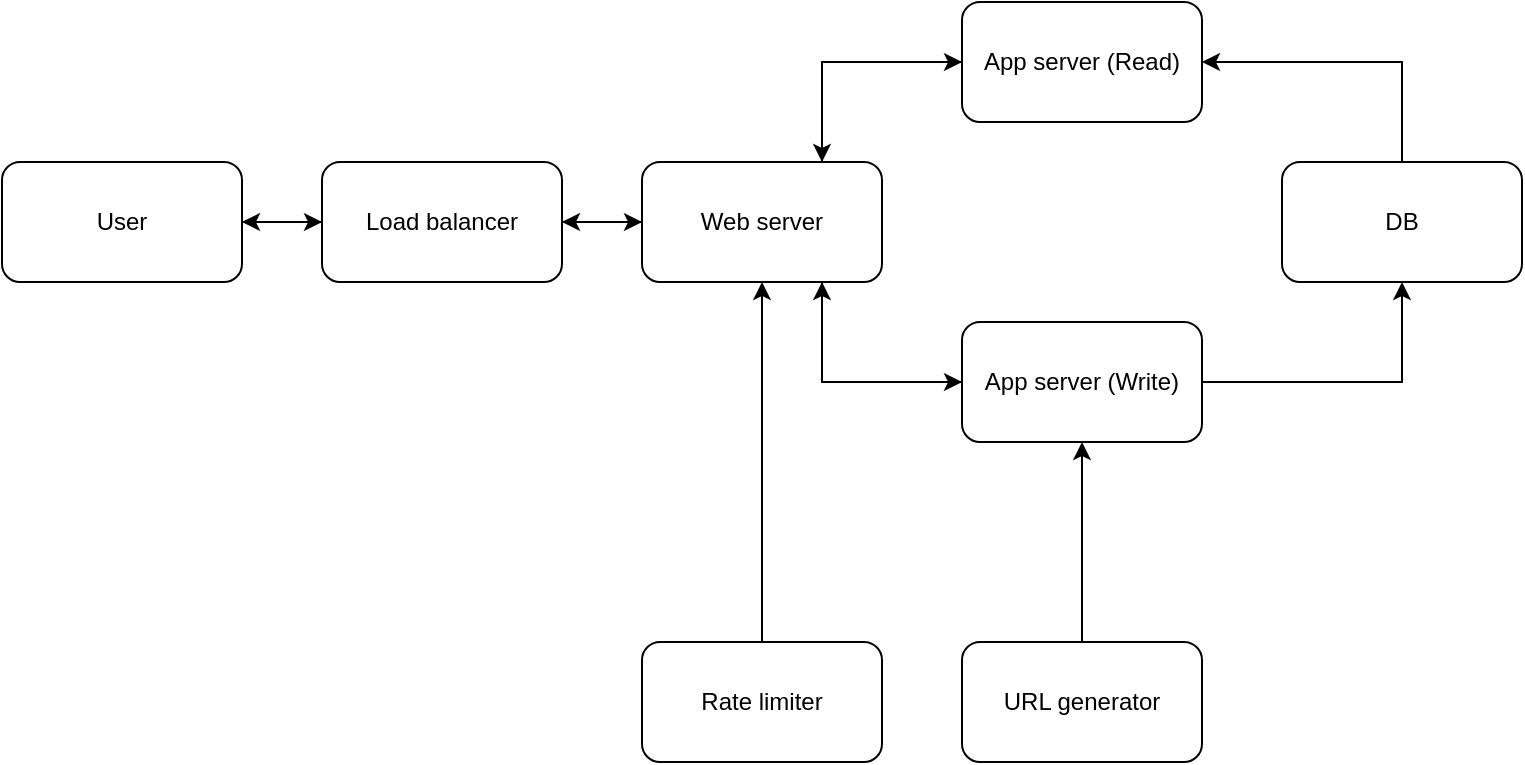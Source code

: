 <mxfile version="20.7.4" type="device"><diagram id="JJoEpRGihAE5Xga6SS9n" name="Page-1"><mxGraphModel dx="882" dy="596" grid="1" gridSize="10" guides="1" tooltips="1" connect="1" arrows="1" fold="1" page="1" pageScale="1" pageWidth="850" pageHeight="1100" math="0" shadow="0"><root><mxCell id="0"/><mxCell id="1" parent="0"/><mxCell id="ZhWPh01iCtjGR39TYBEf-11" style="edgeStyle=orthogonalEdgeStyle;rounded=0;orthogonalLoop=1;jettySize=auto;html=1;exitX=1;exitY=0.5;exitDx=0;exitDy=0;entryX=0;entryY=0.5;entryDx=0;entryDy=0;" edge="1" parent="1" source="ZhWPh01iCtjGR39TYBEf-1" target="ZhWPh01iCtjGR39TYBEf-2"><mxGeometry relative="1" as="geometry"/></mxCell><mxCell id="ZhWPh01iCtjGR39TYBEf-1" value="User" style="rounded=1;whiteSpace=wrap;html=1;" vertex="1" parent="1"><mxGeometry x="40" y="160" width="120" height="60" as="geometry"/></mxCell><mxCell id="ZhWPh01iCtjGR39TYBEf-12" style="edgeStyle=orthogonalEdgeStyle;rounded=0;orthogonalLoop=1;jettySize=auto;html=1;exitX=1;exitY=0.5;exitDx=0;exitDy=0;entryX=0;entryY=0.5;entryDx=0;entryDy=0;" edge="1" parent="1" source="ZhWPh01iCtjGR39TYBEf-2" target="ZhWPh01iCtjGR39TYBEf-8"><mxGeometry relative="1" as="geometry"/></mxCell><mxCell id="ZhWPh01iCtjGR39TYBEf-22" style="edgeStyle=orthogonalEdgeStyle;rounded=0;orthogonalLoop=1;jettySize=auto;html=1;exitX=0;exitY=0.5;exitDx=0;exitDy=0;entryX=1;entryY=0.5;entryDx=0;entryDy=0;" edge="1" parent="1" source="ZhWPh01iCtjGR39TYBEf-2" target="ZhWPh01iCtjGR39TYBEf-1"><mxGeometry relative="1" as="geometry"/></mxCell><mxCell id="ZhWPh01iCtjGR39TYBEf-2" value="Load balancer" style="rounded=1;whiteSpace=wrap;html=1;" vertex="1" parent="1"><mxGeometry x="200" y="160" width="120" height="60" as="geometry"/></mxCell><mxCell id="ZhWPh01iCtjGR39TYBEf-20" style="edgeStyle=orthogonalEdgeStyle;rounded=0;orthogonalLoop=1;jettySize=auto;html=1;exitX=0;exitY=0.5;exitDx=0;exitDy=0;entryX=0.75;entryY=0;entryDx=0;entryDy=0;" edge="1" parent="1" source="ZhWPh01iCtjGR39TYBEf-3" target="ZhWPh01iCtjGR39TYBEf-8"><mxGeometry relative="1" as="geometry"/></mxCell><mxCell id="ZhWPh01iCtjGR39TYBEf-3" value="App server (Read)" style="rounded=1;whiteSpace=wrap;html=1;" vertex="1" parent="1"><mxGeometry x="520" y="80" width="120" height="60" as="geometry"/></mxCell><mxCell id="ZhWPh01iCtjGR39TYBEf-18" style="edgeStyle=orthogonalEdgeStyle;rounded=0;orthogonalLoop=1;jettySize=auto;html=1;exitX=0;exitY=0.5;exitDx=0;exitDy=0;entryX=0.75;entryY=1;entryDx=0;entryDy=0;" edge="1" parent="1" source="ZhWPh01iCtjGR39TYBEf-4" target="ZhWPh01iCtjGR39TYBEf-8"><mxGeometry relative="1" as="geometry"/></mxCell><mxCell id="ZhWPh01iCtjGR39TYBEf-26" style="edgeStyle=orthogonalEdgeStyle;rounded=0;orthogonalLoop=1;jettySize=auto;html=1;exitX=1;exitY=0.5;exitDx=0;exitDy=0;entryX=0.5;entryY=1;entryDx=0;entryDy=0;" edge="1" parent="1" source="ZhWPh01iCtjGR39TYBEf-4" target="ZhWPh01iCtjGR39TYBEf-23"><mxGeometry relative="1" as="geometry"/></mxCell><mxCell id="ZhWPh01iCtjGR39TYBEf-4" value="App server (Write)" style="rounded=1;whiteSpace=wrap;html=1;" vertex="1" parent="1"><mxGeometry x="520" y="240" width="120" height="60" as="geometry"/></mxCell><mxCell id="ZhWPh01iCtjGR39TYBEf-16" style="edgeStyle=orthogonalEdgeStyle;rounded=0;orthogonalLoop=1;jettySize=auto;html=1;exitX=0.75;exitY=1;exitDx=0;exitDy=0;entryX=0;entryY=0.5;entryDx=0;entryDy=0;" edge="1" parent="1" source="ZhWPh01iCtjGR39TYBEf-8" target="ZhWPh01iCtjGR39TYBEf-4"><mxGeometry relative="1" as="geometry"/></mxCell><mxCell id="ZhWPh01iCtjGR39TYBEf-17" style="edgeStyle=orthogonalEdgeStyle;rounded=0;orthogonalLoop=1;jettySize=auto;html=1;exitX=0.75;exitY=0;exitDx=0;exitDy=0;entryX=0;entryY=0.5;entryDx=0;entryDy=0;" edge="1" parent="1" source="ZhWPh01iCtjGR39TYBEf-8" target="ZhWPh01iCtjGR39TYBEf-3"><mxGeometry relative="1" as="geometry"/></mxCell><mxCell id="ZhWPh01iCtjGR39TYBEf-21" style="edgeStyle=orthogonalEdgeStyle;rounded=0;orthogonalLoop=1;jettySize=auto;html=1;exitX=0;exitY=0.5;exitDx=0;exitDy=0;entryX=1;entryY=0.5;entryDx=0;entryDy=0;" edge="1" parent="1" source="ZhWPh01iCtjGR39TYBEf-8" target="ZhWPh01iCtjGR39TYBEf-2"><mxGeometry relative="1" as="geometry"/></mxCell><mxCell id="ZhWPh01iCtjGR39TYBEf-8" value="Web server" style="rounded=1;whiteSpace=wrap;html=1;" vertex="1" parent="1"><mxGeometry x="360" y="160" width="120" height="60" as="geometry"/></mxCell><mxCell id="ZhWPh01iCtjGR39TYBEf-10" style="edgeStyle=orthogonalEdgeStyle;rounded=0;orthogonalLoop=1;jettySize=auto;html=1;exitX=0.5;exitY=0;exitDx=0;exitDy=0;entryX=0.5;entryY=1;entryDx=0;entryDy=0;" edge="1" parent="1" source="ZhWPh01iCtjGR39TYBEf-9" target="ZhWPh01iCtjGR39TYBEf-8"><mxGeometry relative="1" as="geometry"/></mxCell><mxCell id="ZhWPh01iCtjGR39TYBEf-9" value="Rate limiter" style="rounded=1;whiteSpace=wrap;html=1;" vertex="1" parent="1"><mxGeometry x="360" y="400" width="120" height="60" as="geometry"/></mxCell><mxCell id="ZhWPh01iCtjGR39TYBEf-15" style="edgeStyle=orthogonalEdgeStyle;rounded=0;orthogonalLoop=1;jettySize=auto;html=1;exitX=0.5;exitY=0;exitDx=0;exitDy=0;entryX=0.5;entryY=1;entryDx=0;entryDy=0;" edge="1" parent="1" source="ZhWPh01iCtjGR39TYBEf-14" target="ZhWPh01iCtjGR39TYBEf-4"><mxGeometry relative="1" as="geometry"/></mxCell><mxCell id="ZhWPh01iCtjGR39TYBEf-14" value="URL generator" style="rounded=1;whiteSpace=wrap;html=1;" vertex="1" parent="1"><mxGeometry x="520" y="400" width="120" height="60" as="geometry"/></mxCell><mxCell id="ZhWPh01iCtjGR39TYBEf-27" style="edgeStyle=orthogonalEdgeStyle;rounded=0;orthogonalLoop=1;jettySize=auto;html=1;exitX=0.5;exitY=0;exitDx=0;exitDy=0;entryX=1;entryY=0.5;entryDx=0;entryDy=0;" edge="1" parent="1" source="ZhWPh01iCtjGR39TYBEf-23" target="ZhWPh01iCtjGR39TYBEf-3"><mxGeometry relative="1" as="geometry"/></mxCell><mxCell id="ZhWPh01iCtjGR39TYBEf-23" value="DB" style="rounded=1;whiteSpace=wrap;html=1;" vertex="1" parent="1"><mxGeometry x="680" y="160" width="120" height="60" as="geometry"/></mxCell></root></mxGraphModel></diagram></mxfile>